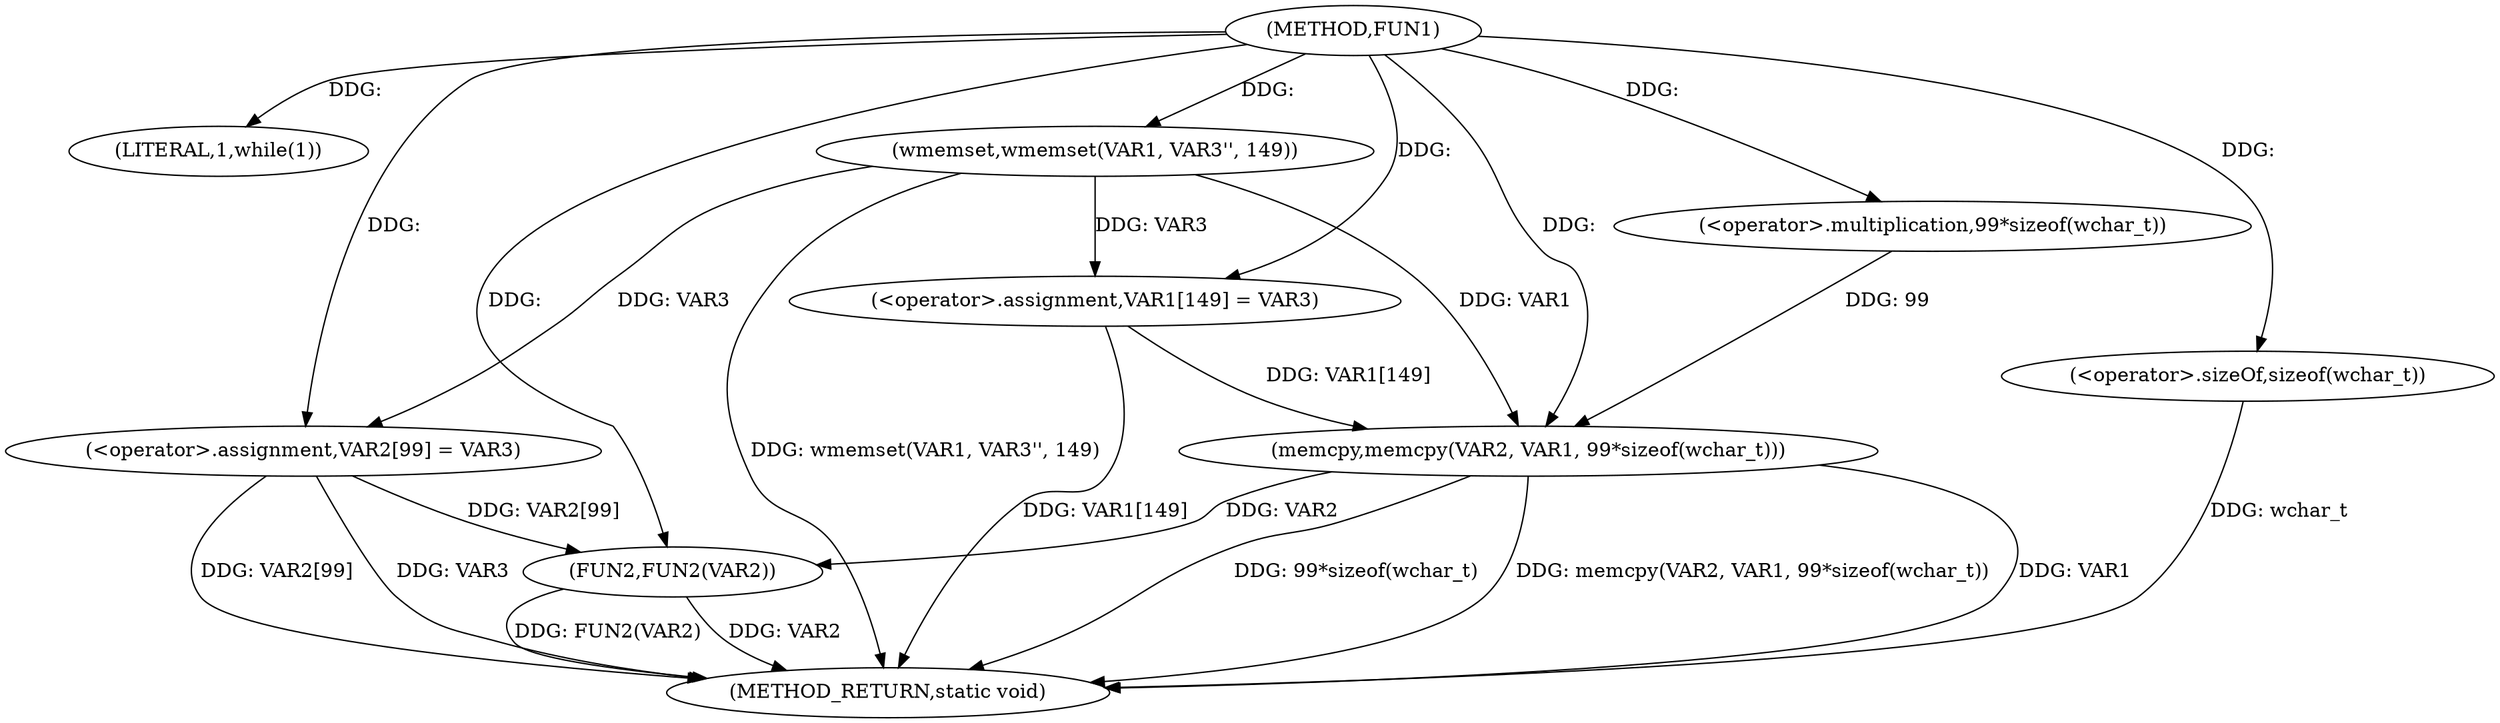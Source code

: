 digraph FUN1 {  
"1000100" [label = "(METHOD,FUN1)" ]
"1000132" [label = "(METHOD_RETURN,static void)" ]
"1000103" [label = "(LITERAL,1,while(1))" ]
"1000108" [label = "(wmemset,wmemset(VAR1, VAR3'', 149))" ]
"1000112" [label = "(<operator>.assignment,VAR1[149] = VAR3)" ]
"1000117" [label = "(memcpy,memcpy(VAR2, VAR1, 99*sizeof(wchar_t)))" ]
"1000120" [label = "(<operator>.multiplication,99*sizeof(wchar_t))" ]
"1000122" [label = "(<operator>.sizeOf,sizeof(wchar_t))" ]
"1000124" [label = "(<operator>.assignment,VAR2[99] = VAR3)" ]
"1000129" [label = "(FUN2,FUN2(VAR2))" ]
  "1000117" -> "1000132"  [ label = "DDG: memcpy(VAR2, VAR1, 99*sizeof(wchar_t))"] 
  "1000129" -> "1000132"  [ label = "DDG: VAR2"] 
  "1000124" -> "1000132"  [ label = "DDG: VAR2[99]"] 
  "1000108" -> "1000132"  [ label = "DDG: wmemset(VAR1, VAR3'', 149)"] 
  "1000122" -> "1000132"  [ label = "DDG: wchar_t"] 
  "1000129" -> "1000132"  [ label = "DDG: FUN2(VAR2)"] 
  "1000124" -> "1000132"  [ label = "DDG: VAR3"] 
  "1000117" -> "1000132"  [ label = "DDG: VAR1"] 
  "1000112" -> "1000132"  [ label = "DDG: VAR1[149]"] 
  "1000117" -> "1000132"  [ label = "DDG: 99*sizeof(wchar_t)"] 
  "1000100" -> "1000103"  [ label = "DDG: "] 
  "1000100" -> "1000108"  [ label = "DDG: "] 
  "1000108" -> "1000112"  [ label = "DDG: VAR3"] 
  "1000100" -> "1000112"  [ label = "DDG: "] 
  "1000100" -> "1000117"  [ label = "DDG: "] 
  "1000112" -> "1000117"  [ label = "DDG: VAR1[149]"] 
  "1000108" -> "1000117"  [ label = "DDG: VAR1"] 
  "1000120" -> "1000117"  [ label = "DDG: 99"] 
  "1000100" -> "1000120"  [ label = "DDG: "] 
  "1000100" -> "1000122"  [ label = "DDG: "] 
  "1000100" -> "1000124"  [ label = "DDG: "] 
  "1000108" -> "1000124"  [ label = "DDG: VAR3"] 
  "1000124" -> "1000129"  [ label = "DDG: VAR2[99]"] 
  "1000117" -> "1000129"  [ label = "DDG: VAR2"] 
  "1000100" -> "1000129"  [ label = "DDG: "] 
}
